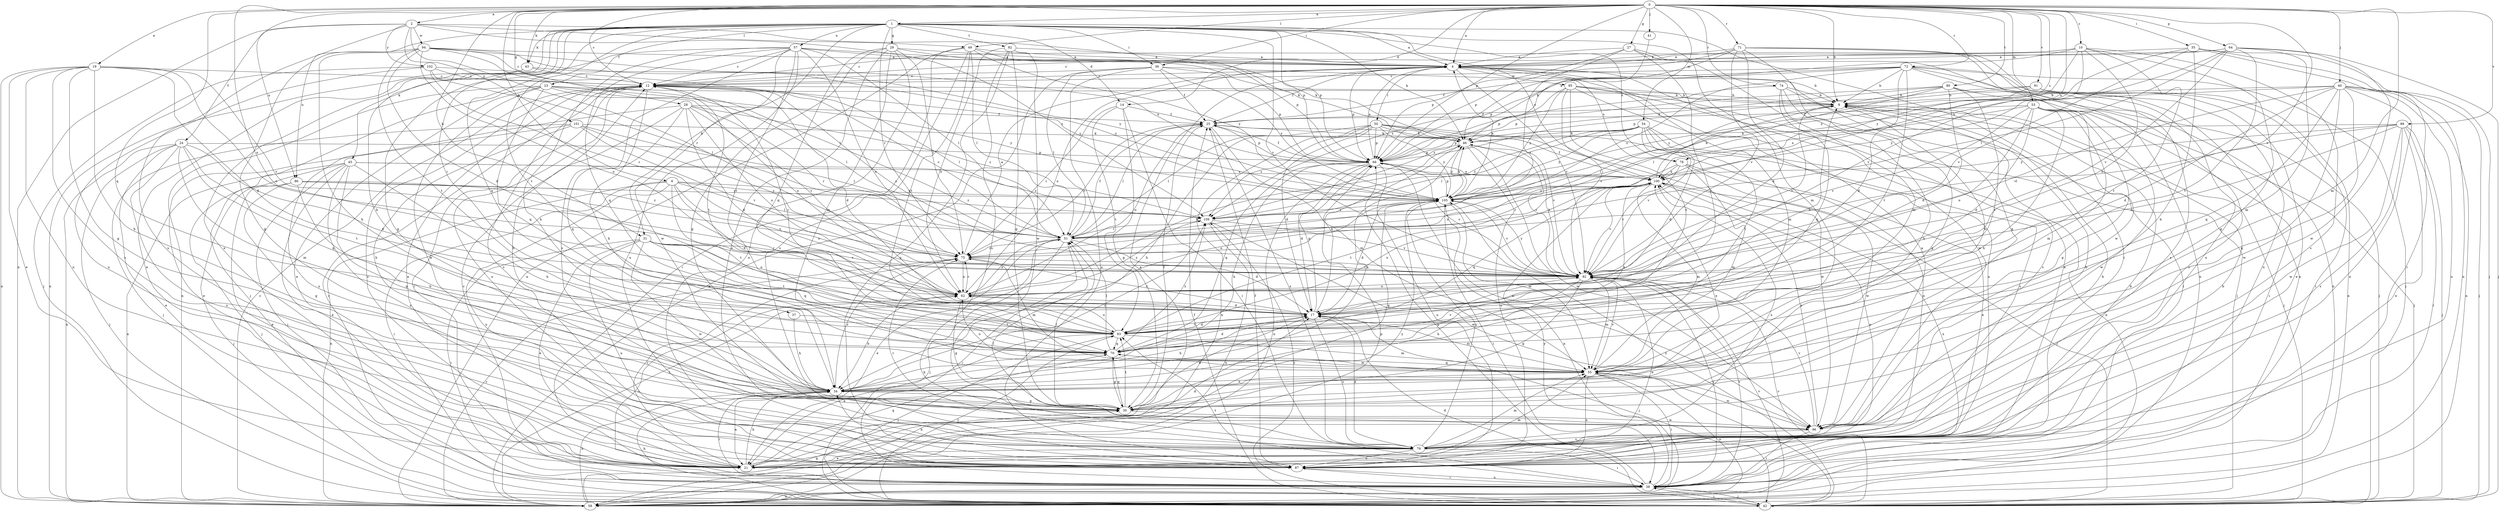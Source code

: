 strict digraph  {
0;
1;
2;
4;
6;
8;
10;
12;
14;
17;
19;
21;
23;
24;
25;
27;
28;
29;
30;
31;
34;
35;
36;
37;
38;
40;
41;
42;
43;
45;
46;
49;
50;
51;
53;
54;
55;
57;
58;
62;
64;
66;
70;
71;
72;
74;
75;
78;
79;
80;
82;
83;
86;
87;
88;
91;
92;
94;
95;
96;
100;
101;
102;
105;
109;
0 -> 1  [label=a];
0 -> 2  [label=a];
0 -> 4  [label=a];
0 -> 6  [label=b];
0 -> 8  [label=b];
0 -> 10  [label=c];
0 -> 12  [label=c];
0 -> 14  [label=d];
0 -> 19  [label=e];
0 -> 27  [label=g];
0 -> 28  [label=g];
0 -> 31  [label=h];
0 -> 35  [label=i];
0 -> 36  [label=i];
0 -> 40  [label=j];
0 -> 41  [label=j];
0 -> 43  [label=k];
0 -> 49  [label=l];
0 -> 53  [label=m];
0 -> 54  [label=m];
0 -> 55  [label=m];
0 -> 62  [label=o];
0 -> 64  [label=p];
0 -> 66  [label=p];
0 -> 70  [label=q];
0 -> 71  [label=r];
0 -> 72  [label=r];
0 -> 74  [label=r];
0 -> 78  [label=s];
0 -> 80  [label=t];
0 -> 86  [label=u];
0 -> 88  [label=v];
0 -> 91  [label=v];
0 -> 92  [label=v];
0 -> 100  [label=x];
1 -> 4  [label=a];
1 -> 14  [label=d];
1 -> 21  [label=e];
1 -> 23  [label=f];
1 -> 29  [label=g];
1 -> 31  [label=h];
1 -> 34  [label=h];
1 -> 36  [label=i];
1 -> 37  [label=i];
1 -> 38  [label=i];
1 -> 43  [label=k];
1 -> 45  [label=k];
1 -> 46  [label=k];
1 -> 55  [label=m];
1 -> 57  [label=n];
1 -> 66  [label=p];
1 -> 70  [label=q];
1 -> 75  [label=r];
1 -> 78  [label=s];
1 -> 82  [label=t];
1 -> 83  [label=t];
1 -> 86  [label=u];
1 -> 92  [label=v];
1 -> 100  [label=x];
2 -> 24  [label=f];
2 -> 49  [label=l];
2 -> 58  [label=n];
2 -> 66  [label=p];
2 -> 75  [label=r];
2 -> 87  [label=u];
2 -> 94  [label=w];
2 -> 101  [label=y];
2 -> 102  [label=y];
2 -> 109  [label=z];
4 -> 12  [label=c];
4 -> 21  [label=e];
4 -> 25  [label=f];
4 -> 50  [label=l];
4 -> 55  [label=m];
4 -> 62  [label=o];
4 -> 66  [label=p];
4 -> 78  [label=s];
4 -> 92  [label=v];
4 -> 95  [label=w];
4 -> 96  [label=w];
6 -> 17  [label=d];
6 -> 38  [label=i];
6 -> 51  [label=l];
6 -> 58  [label=n];
6 -> 62  [label=o];
6 -> 83  [label=t];
6 -> 87  [label=u];
6 -> 105  [label=y];
6 -> 109  [label=z];
8 -> 25  [label=f];
8 -> 42  [label=j];
8 -> 51  [label=l];
8 -> 92  [label=v];
10 -> 4  [label=a];
10 -> 12  [label=c];
10 -> 30  [label=g];
10 -> 46  [label=k];
10 -> 62  [label=o];
10 -> 79  [label=s];
10 -> 83  [label=t];
10 -> 92  [label=v];
10 -> 105  [label=y];
12 -> 8  [label=b];
12 -> 17  [label=d];
12 -> 21  [label=e];
12 -> 34  [label=h];
12 -> 38  [label=i];
12 -> 51  [label=l];
12 -> 79  [label=s];
12 -> 83  [label=t];
12 -> 87  [label=u];
14 -> 25  [label=f];
14 -> 30  [label=g];
14 -> 38  [label=i];
14 -> 75  [label=r];
14 -> 83  [label=t];
17 -> 8  [label=b];
17 -> 34  [label=h];
17 -> 42  [label=j];
17 -> 46  [label=k];
17 -> 55  [label=m];
17 -> 66  [label=p];
17 -> 75  [label=r];
17 -> 79  [label=s];
17 -> 83  [label=t];
19 -> 12  [label=c];
19 -> 17  [label=d];
19 -> 21  [label=e];
19 -> 30  [label=g];
19 -> 34  [label=h];
19 -> 58  [label=n];
19 -> 62  [label=o];
19 -> 79  [label=s];
19 -> 87  [label=u];
19 -> 92  [label=v];
21 -> 8  [label=b];
21 -> 12  [label=c];
21 -> 17  [label=d];
21 -> 34  [label=h];
21 -> 55  [label=m];
21 -> 70  [label=q];
21 -> 75  [label=r];
21 -> 105  [label=y];
23 -> 8  [label=b];
23 -> 21  [label=e];
23 -> 42  [label=j];
23 -> 51  [label=l];
23 -> 58  [label=n];
23 -> 62  [label=o];
23 -> 70  [label=q];
23 -> 96  [label=w];
23 -> 105  [label=y];
24 -> 17  [label=d];
24 -> 21  [label=e];
24 -> 42  [label=j];
24 -> 55  [label=m];
24 -> 58  [label=n];
24 -> 66  [label=p];
24 -> 70  [label=q];
24 -> 83  [label=t];
24 -> 87  [label=u];
25 -> 46  [label=k];
25 -> 51  [label=l];
25 -> 55  [label=m];
25 -> 62  [label=o];
25 -> 66  [label=p];
25 -> 75  [label=r];
25 -> 79  [label=s];
27 -> 4  [label=a];
27 -> 55  [label=m];
27 -> 58  [label=n];
27 -> 66  [label=p];
27 -> 75  [label=r];
27 -> 83  [label=t];
28 -> 17  [label=d];
28 -> 25  [label=f];
28 -> 34  [label=h];
28 -> 62  [label=o];
28 -> 70  [label=q];
28 -> 75  [label=r];
28 -> 87  [label=u];
28 -> 92  [label=v];
28 -> 109  [label=z];
29 -> 4  [label=a];
29 -> 30  [label=g];
29 -> 46  [label=k];
29 -> 55  [label=m];
29 -> 70  [label=q];
29 -> 75  [label=r];
29 -> 79  [label=s];
29 -> 87  [label=u];
30 -> 17  [label=d];
30 -> 25  [label=f];
30 -> 51  [label=l];
30 -> 70  [label=q];
30 -> 83  [label=t];
30 -> 96  [label=w];
30 -> 100  [label=x];
31 -> 21  [label=e];
31 -> 38  [label=i];
31 -> 62  [label=o];
31 -> 70  [label=q];
31 -> 75  [label=r];
31 -> 83  [label=t];
31 -> 87  [label=u];
31 -> 92  [label=v];
31 -> 96  [label=w];
34 -> 21  [label=e];
34 -> 30  [label=g];
34 -> 38  [label=i];
34 -> 46  [label=k];
34 -> 75  [label=r];
34 -> 109  [label=z];
35 -> 4  [label=a];
35 -> 34  [label=h];
35 -> 38  [label=i];
35 -> 42  [label=j];
35 -> 58  [label=n];
35 -> 92  [label=v];
35 -> 105  [label=y];
36 -> 8  [label=b];
36 -> 12  [label=c];
36 -> 25  [label=f];
36 -> 51  [label=l];
36 -> 58  [label=n];
36 -> 66  [label=p];
36 -> 87  [label=u];
36 -> 105  [label=y];
37 -> 34  [label=h];
37 -> 83  [label=t];
38 -> 12  [label=c];
38 -> 42  [label=j];
38 -> 58  [label=n];
38 -> 62  [label=o];
38 -> 66  [label=p];
38 -> 83  [label=t];
38 -> 87  [label=u];
38 -> 92  [label=v];
38 -> 100  [label=x];
38 -> 105  [label=y];
40 -> 8  [label=b];
40 -> 17  [label=d];
40 -> 21  [label=e];
40 -> 30  [label=g];
40 -> 42  [label=j];
40 -> 58  [label=n];
40 -> 70  [label=q];
40 -> 87  [label=u];
40 -> 92  [label=v];
40 -> 96  [label=w];
40 -> 105  [label=y];
41 -> 46  [label=k];
42 -> 12  [label=c];
42 -> 17  [label=d];
42 -> 25  [label=f];
42 -> 34  [label=h];
42 -> 38  [label=i];
42 -> 55  [label=m];
42 -> 83  [label=t];
42 -> 92  [label=v];
42 -> 105  [label=y];
42 -> 109  [label=z];
43 -> 12  [label=c];
43 -> 21  [label=e];
43 -> 58  [label=n];
43 -> 105  [label=y];
45 -> 21  [label=e];
45 -> 30  [label=g];
45 -> 34  [label=h];
45 -> 38  [label=i];
45 -> 42  [label=j];
45 -> 58  [label=n];
45 -> 79  [label=s];
45 -> 100  [label=x];
45 -> 109  [label=z];
46 -> 66  [label=p];
46 -> 87  [label=u];
46 -> 92  [label=v];
46 -> 96  [label=w];
46 -> 105  [label=y];
49 -> 4  [label=a];
49 -> 38  [label=i];
49 -> 51  [label=l];
49 -> 58  [label=n];
49 -> 66  [label=p];
49 -> 79  [label=s];
49 -> 83  [label=t];
49 -> 105  [label=y];
50 -> 17  [label=d];
50 -> 34  [label=h];
50 -> 46  [label=k];
50 -> 51  [label=l];
50 -> 58  [label=n];
50 -> 66  [label=p];
50 -> 87  [label=u];
50 -> 92  [label=v];
50 -> 96  [label=w];
50 -> 105  [label=y];
50 -> 109  [label=z];
51 -> 12  [label=c];
51 -> 17  [label=d];
51 -> 21  [label=e];
51 -> 25  [label=f];
51 -> 38  [label=i];
51 -> 42  [label=j];
51 -> 62  [label=o];
51 -> 75  [label=r];
53 -> 17  [label=d];
53 -> 25  [label=f];
53 -> 30  [label=g];
53 -> 34  [label=h];
53 -> 38  [label=i];
53 -> 42  [label=j];
53 -> 55  [label=m];
53 -> 62  [label=o];
53 -> 92  [label=v];
53 -> 96  [label=w];
53 -> 100  [label=x];
54 -> 17  [label=d];
54 -> 46  [label=k];
54 -> 51  [label=l];
54 -> 58  [label=n];
54 -> 66  [label=p];
54 -> 79  [label=s];
54 -> 83  [label=t];
54 -> 92  [label=v];
54 -> 105  [label=y];
54 -> 109  [label=z];
55 -> 34  [label=h];
55 -> 38  [label=i];
55 -> 58  [label=n];
55 -> 62  [label=o];
55 -> 70  [label=q];
55 -> 87  [label=u];
55 -> 92  [label=v];
55 -> 96  [label=w];
57 -> 4  [label=a];
57 -> 12  [label=c];
57 -> 30  [label=g];
57 -> 34  [label=h];
57 -> 46  [label=k];
57 -> 51  [label=l];
57 -> 62  [label=o];
57 -> 70  [label=q];
57 -> 79  [label=s];
57 -> 83  [label=t];
57 -> 87  [label=u];
57 -> 96  [label=w];
58 -> 12  [label=c];
58 -> 30  [label=g];
58 -> 34  [label=h];
58 -> 51  [label=l];
58 -> 66  [label=p];
58 -> 75  [label=r];
58 -> 92  [label=v];
62 -> 17  [label=d];
62 -> 30  [label=g];
62 -> 34  [label=h];
62 -> 46  [label=k];
62 -> 75  [label=r];
62 -> 109  [label=z];
64 -> 4  [label=a];
64 -> 12  [label=c];
64 -> 42  [label=j];
64 -> 51  [label=l];
64 -> 55  [label=m];
64 -> 83  [label=t];
64 -> 92  [label=v];
64 -> 96  [label=w];
64 -> 100  [label=x];
66 -> 4  [label=a];
66 -> 17  [label=d];
66 -> 25  [label=f];
66 -> 34  [label=h];
66 -> 58  [label=n];
66 -> 70  [label=q];
66 -> 87  [label=u];
66 -> 92  [label=v];
66 -> 96  [label=w];
66 -> 100  [label=x];
70 -> 8  [label=b];
70 -> 17  [label=d];
70 -> 30  [label=g];
70 -> 34  [label=h];
70 -> 51  [label=l];
70 -> 55  [label=m];
70 -> 92  [label=v];
70 -> 100  [label=x];
70 -> 109  [label=z];
71 -> 4  [label=a];
71 -> 17  [label=d];
71 -> 30  [label=g];
71 -> 58  [label=n];
71 -> 66  [label=p];
71 -> 87  [label=u];
71 -> 92  [label=v];
71 -> 96  [label=w];
71 -> 109  [label=z];
72 -> 8  [label=b];
72 -> 12  [label=c];
72 -> 17  [label=d];
72 -> 25  [label=f];
72 -> 42  [label=j];
72 -> 58  [label=n];
72 -> 66  [label=p];
72 -> 79  [label=s];
72 -> 83  [label=t];
72 -> 87  [label=u];
72 -> 109  [label=z];
74 -> 8  [label=b];
74 -> 30  [label=g];
74 -> 34  [label=h];
74 -> 38  [label=i];
74 -> 66  [label=p];
74 -> 70  [label=q];
75 -> 4  [label=a];
75 -> 55  [label=m];
75 -> 62  [label=o];
75 -> 92  [label=v];
75 -> 100  [label=x];
78 -> 21  [label=e];
78 -> 55  [label=m];
78 -> 75  [label=r];
78 -> 92  [label=v];
78 -> 96  [label=w];
78 -> 100  [label=x];
79 -> 8  [label=b];
79 -> 17  [label=d];
79 -> 21  [label=e];
79 -> 38  [label=i];
79 -> 51  [label=l];
79 -> 55  [label=m];
79 -> 75  [label=r];
79 -> 87  [label=u];
79 -> 100  [label=x];
79 -> 105  [label=y];
80 -> 8  [label=b];
80 -> 17  [label=d];
80 -> 42  [label=j];
80 -> 46  [label=k];
80 -> 51  [label=l];
80 -> 66  [label=p];
80 -> 79  [label=s];
80 -> 83  [label=t];
82 -> 4  [label=a];
82 -> 30  [label=g];
82 -> 62  [label=o];
82 -> 79  [label=s];
82 -> 87  [label=u];
82 -> 96  [label=w];
83 -> 12  [label=c];
83 -> 17  [label=d];
83 -> 21  [label=e];
83 -> 42  [label=j];
83 -> 55  [label=m];
83 -> 62  [label=o];
83 -> 70  [label=q];
83 -> 100  [label=x];
86 -> 21  [label=e];
86 -> 30  [label=g];
86 -> 34  [label=h];
86 -> 42  [label=j];
86 -> 92  [label=v];
86 -> 105  [label=y];
86 -> 109  [label=z];
87 -> 4  [label=a];
87 -> 8  [label=b];
87 -> 25  [label=f];
87 -> 34  [label=h];
87 -> 38  [label=i];
88 -> 21  [label=e];
88 -> 38  [label=i];
88 -> 42  [label=j];
88 -> 46  [label=k];
88 -> 51  [label=l];
88 -> 62  [label=o];
88 -> 79  [label=s];
88 -> 96  [label=w];
88 -> 105  [label=y];
91 -> 8  [label=b];
91 -> 21  [label=e];
91 -> 38  [label=i];
91 -> 58  [label=n];
91 -> 66  [label=p];
91 -> 105  [label=y];
92 -> 12  [label=c];
92 -> 21  [label=e];
92 -> 30  [label=g];
92 -> 34  [label=h];
92 -> 38  [label=i];
92 -> 46  [label=k];
92 -> 55  [label=m];
92 -> 62  [label=o];
92 -> 105  [label=y];
94 -> 4  [label=a];
94 -> 12  [label=c];
94 -> 17  [label=d];
94 -> 30  [label=g];
94 -> 34  [label=h];
94 -> 51  [label=l];
94 -> 62  [label=o];
94 -> 83  [label=t];
94 -> 100  [label=x];
94 -> 105  [label=y];
95 -> 8  [label=b];
95 -> 42  [label=j];
95 -> 79  [label=s];
95 -> 83  [label=t];
95 -> 87  [label=u];
95 -> 92  [label=v];
95 -> 105  [label=y];
95 -> 109  [label=z];
96 -> 4  [label=a];
96 -> 8  [label=b];
96 -> 38  [label=i];
96 -> 79  [label=s];
96 -> 92  [label=v];
96 -> 100  [label=x];
100 -> 8  [label=b];
100 -> 25  [label=f];
100 -> 42  [label=j];
100 -> 55  [label=m];
100 -> 58  [label=n];
100 -> 70  [label=q];
100 -> 83  [label=t];
100 -> 87  [label=u];
100 -> 92  [label=v];
100 -> 105  [label=y];
101 -> 21  [label=e];
101 -> 34  [label=h];
101 -> 42  [label=j];
101 -> 46  [label=k];
101 -> 51  [label=l];
101 -> 75  [label=r];
101 -> 92  [label=v];
102 -> 12  [label=c];
102 -> 42  [label=j];
102 -> 51  [label=l];
102 -> 75  [label=r];
102 -> 87  [label=u];
102 -> 105  [label=y];
105 -> 4  [label=a];
105 -> 17  [label=d];
105 -> 30  [label=g];
105 -> 38  [label=i];
105 -> 46  [label=k];
105 -> 55  [label=m];
105 -> 62  [label=o];
105 -> 66  [label=p];
105 -> 92  [label=v];
105 -> 109  [label=z];
109 -> 51  [label=l];
109 -> 58  [label=n];
109 -> 92  [label=v];
109 -> 96  [label=w];
}
